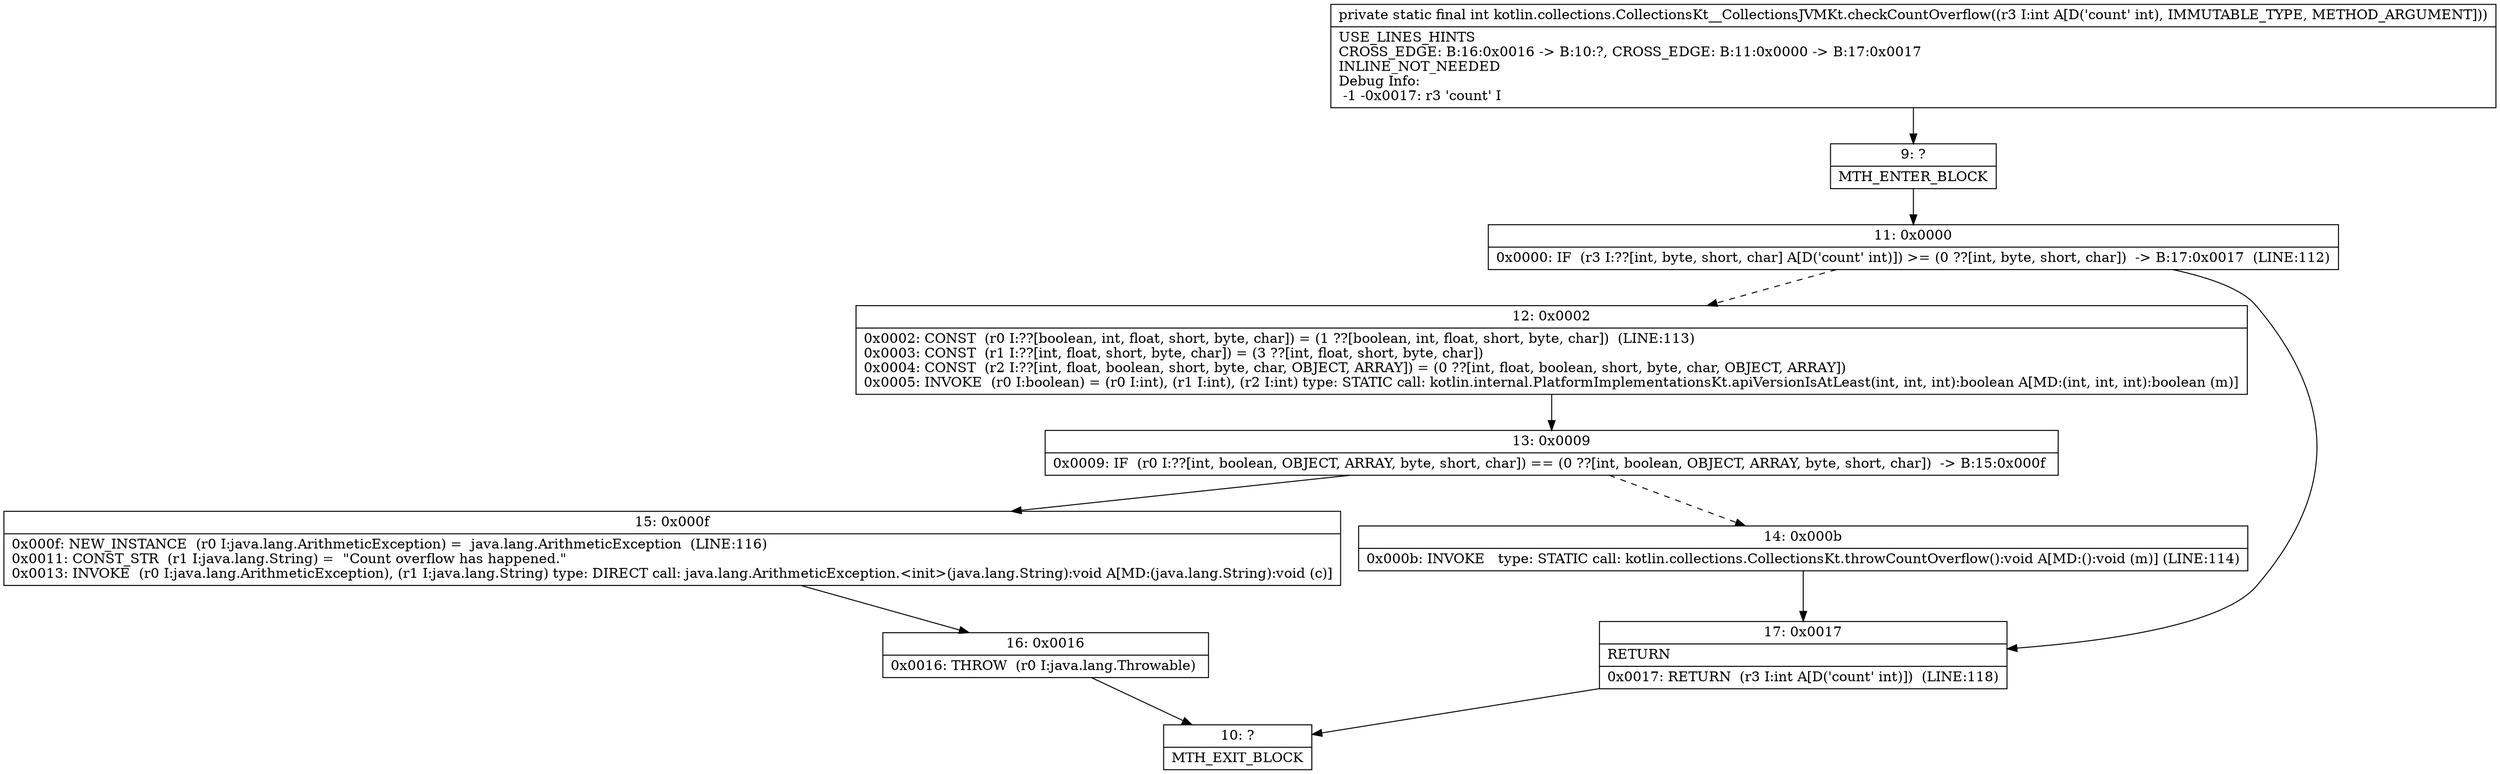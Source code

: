 digraph "CFG forkotlin.collections.CollectionsKt__CollectionsJVMKt.checkCountOverflow(I)I" {
Node_9 [shape=record,label="{9\:\ ?|MTH_ENTER_BLOCK\l}"];
Node_11 [shape=record,label="{11\:\ 0x0000|0x0000: IF  (r3 I:??[int, byte, short, char] A[D('count' int)]) \>= (0 ??[int, byte, short, char])  \-\> B:17:0x0017  (LINE:112)\l}"];
Node_12 [shape=record,label="{12\:\ 0x0002|0x0002: CONST  (r0 I:??[boolean, int, float, short, byte, char]) = (1 ??[boolean, int, float, short, byte, char])  (LINE:113)\l0x0003: CONST  (r1 I:??[int, float, short, byte, char]) = (3 ??[int, float, short, byte, char]) \l0x0004: CONST  (r2 I:??[int, float, boolean, short, byte, char, OBJECT, ARRAY]) = (0 ??[int, float, boolean, short, byte, char, OBJECT, ARRAY]) \l0x0005: INVOKE  (r0 I:boolean) = (r0 I:int), (r1 I:int), (r2 I:int) type: STATIC call: kotlin.internal.PlatformImplementationsKt.apiVersionIsAtLeast(int, int, int):boolean A[MD:(int, int, int):boolean (m)]\l}"];
Node_13 [shape=record,label="{13\:\ 0x0009|0x0009: IF  (r0 I:??[int, boolean, OBJECT, ARRAY, byte, short, char]) == (0 ??[int, boolean, OBJECT, ARRAY, byte, short, char])  \-\> B:15:0x000f \l}"];
Node_14 [shape=record,label="{14\:\ 0x000b|0x000b: INVOKE   type: STATIC call: kotlin.collections.CollectionsKt.throwCountOverflow():void A[MD:():void (m)] (LINE:114)\l}"];
Node_15 [shape=record,label="{15\:\ 0x000f|0x000f: NEW_INSTANCE  (r0 I:java.lang.ArithmeticException) =  java.lang.ArithmeticException  (LINE:116)\l0x0011: CONST_STR  (r1 I:java.lang.String) =  \"Count overflow has happened.\" \l0x0013: INVOKE  (r0 I:java.lang.ArithmeticException), (r1 I:java.lang.String) type: DIRECT call: java.lang.ArithmeticException.\<init\>(java.lang.String):void A[MD:(java.lang.String):void (c)]\l}"];
Node_16 [shape=record,label="{16\:\ 0x0016|0x0016: THROW  (r0 I:java.lang.Throwable) \l}"];
Node_10 [shape=record,label="{10\:\ ?|MTH_EXIT_BLOCK\l}"];
Node_17 [shape=record,label="{17\:\ 0x0017|RETURN\l|0x0017: RETURN  (r3 I:int A[D('count' int)])  (LINE:118)\l}"];
MethodNode[shape=record,label="{private static final int kotlin.collections.CollectionsKt__CollectionsJVMKt.checkCountOverflow((r3 I:int A[D('count' int), IMMUTABLE_TYPE, METHOD_ARGUMENT]))  | USE_LINES_HINTS\lCROSS_EDGE: B:16:0x0016 \-\> B:10:?, CROSS_EDGE: B:11:0x0000 \-\> B:17:0x0017\lINLINE_NOT_NEEDED\lDebug Info:\l  \-1 \-0x0017: r3 'count' I\l}"];
MethodNode -> Node_9;Node_9 -> Node_11;
Node_11 -> Node_12[style=dashed];
Node_11 -> Node_17;
Node_12 -> Node_13;
Node_13 -> Node_14[style=dashed];
Node_13 -> Node_15;
Node_14 -> Node_17;
Node_15 -> Node_16;
Node_16 -> Node_10;
Node_17 -> Node_10;
}

